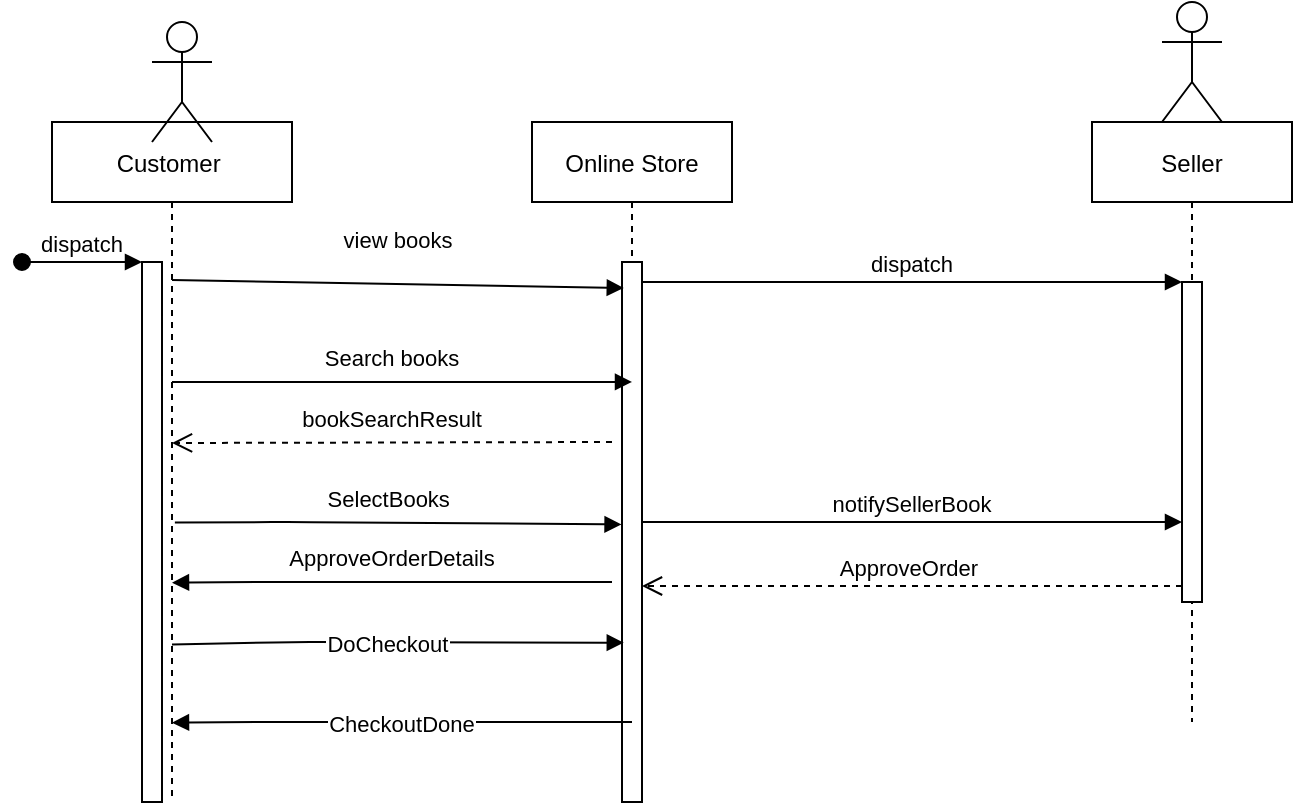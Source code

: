 <mxfile version="13.9.8" type="github">
  <diagram id="kgpKYQtTHZ0yAKxKKP6v" name="Page-1">
    <mxGraphModel dx="1019" dy="519" grid="1" gridSize="10" guides="1" tooltips="1" connect="1" arrows="1" fold="1" page="1" pageScale="1" pageWidth="850" pageHeight="1100" math="0" shadow="0">
      <root>
        <mxCell id="0" />
        <mxCell id="1" parent="0" />
        <mxCell id="3nuBFxr9cyL0pnOWT2aG-1" value="Online Store" style="shape=umlLifeline;perimeter=lifelinePerimeter;container=1;collapsible=0;recursiveResize=0;rounded=0;shadow=0;strokeWidth=1;" parent="1" vertex="1">
          <mxGeometry x="370" y="120" width="100" height="340" as="geometry" />
        </mxCell>
        <mxCell id="3nuBFxr9cyL0pnOWT2aG-2" value="" style="points=[];perimeter=orthogonalPerimeter;rounded=0;shadow=0;strokeWidth=1;" parent="3nuBFxr9cyL0pnOWT2aG-1" vertex="1">
          <mxGeometry x="45" y="70" width="10" height="270" as="geometry" />
        </mxCell>
        <mxCell id="3nuBFxr9cyL0pnOWT2aG-5" value="Seller" style="shape=umlLifeline;perimeter=lifelinePerimeter;container=1;collapsible=0;recursiveResize=0;rounded=0;shadow=0;strokeWidth=1;" parent="1" vertex="1">
          <mxGeometry x="650" y="120" width="100" height="300" as="geometry" />
        </mxCell>
        <mxCell id="3nuBFxr9cyL0pnOWT2aG-6" value="" style="points=[];perimeter=orthogonalPerimeter;rounded=0;shadow=0;strokeWidth=1;" parent="3nuBFxr9cyL0pnOWT2aG-5" vertex="1">
          <mxGeometry x="45" y="80" width="10" height="160" as="geometry" />
        </mxCell>
        <mxCell id="3nuBFxr9cyL0pnOWT2aG-7" value="ApproveOrder " style="verticalAlign=bottom;endArrow=open;dashed=1;endSize=8;exitX=0;exitY=0.95;shadow=0;strokeWidth=1;" parent="1" source="3nuBFxr9cyL0pnOWT2aG-6" target="3nuBFxr9cyL0pnOWT2aG-2" edge="1">
          <mxGeometry relative="1" as="geometry">
            <mxPoint x="275" y="236" as="targetPoint" />
            <mxPoint as="offset" />
          </mxGeometry>
        </mxCell>
        <mxCell id="3nuBFxr9cyL0pnOWT2aG-8" value="dispatch" style="verticalAlign=bottom;endArrow=block;entryX=0;entryY=0;shadow=0;strokeWidth=1;" parent="1" source="3nuBFxr9cyL0pnOWT2aG-2" target="3nuBFxr9cyL0pnOWT2aG-6" edge="1">
          <mxGeometry relative="1" as="geometry">
            <mxPoint x="275" y="160" as="sourcePoint" />
          </mxGeometry>
        </mxCell>
        <mxCell id="UvYUaf2h68Jgs4LCEIXj-1" value="Customer " style="shape=umlLifeline;perimeter=lifelinePerimeter;container=1;collapsible=0;recursiveResize=0;rounded=0;shadow=0;strokeWidth=1;" vertex="1" parent="1">
          <mxGeometry x="130" y="120" width="120" height="340" as="geometry" />
        </mxCell>
        <mxCell id="UvYUaf2h68Jgs4LCEIXj-2" value="" style="points=[];perimeter=orthogonalPerimeter;rounded=0;shadow=0;strokeWidth=1;" vertex="1" parent="UvYUaf2h68Jgs4LCEIXj-1">
          <mxGeometry x="45" y="70" width="10" height="270" as="geometry" />
        </mxCell>
        <mxCell id="UvYUaf2h68Jgs4LCEIXj-3" value="dispatch" style="verticalAlign=bottom;startArrow=oval;endArrow=block;startSize=8;shadow=0;strokeWidth=1;" edge="1" parent="UvYUaf2h68Jgs4LCEIXj-1" target="UvYUaf2h68Jgs4LCEIXj-2">
          <mxGeometry relative="1" as="geometry">
            <mxPoint x="-15" y="70" as="sourcePoint" />
          </mxGeometry>
        </mxCell>
        <mxCell id="UvYUaf2h68Jgs4LCEIXj-5" value="" style="shape=umlActor;verticalLabelPosition=bottom;verticalAlign=top;html=1;outlineConnect=0;" vertex="1" parent="1">
          <mxGeometry x="685" y="60" width="30" height="60" as="geometry" />
        </mxCell>
        <mxCell id="UvYUaf2h68Jgs4LCEIXj-8" value="" style="shape=umlActor;verticalLabelPosition=bottom;verticalAlign=top;html=1;outlineConnect=0;" vertex="1" parent="1">
          <mxGeometry x="180" y="70" width="30" height="60" as="geometry" />
        </mxCell>
        <mxCell id="UvYUaf2h68Jgs4LCEIXj-9" value="view books&#xa;" style="verticalAlign=bottom;endArrow=block;shadow=0;strokeWidth=1;entryX=0.09;entryY=0.048;entryDx=0;entryDy=0;entryPerimeter=0;" edge="1" parent="1" target="3nuBFxr9cyL0pnOWT2aG-2">
          <mxGeometry relative="1" as="geometry">
            <mxPoint x="190" y="199" as="sourcePoint" />
            <mxPoint x="410" y="200" as="targetPoint" />
          </mxGeometry>
        </mxCell>
        <mxCell id="UvYUaf2h68Jgs4LCEIXj-10" value="Search books&#xa;" style="verticalAlign=bottom;endArrow=block;shadow=0;strokeWidth=1;entryX=0.5;entryY=0.222;entryDx=0;entryDy=0;entryPerimeter=0;" edge="1" parent="1" source="UvYUaf2h68Jgs4LCEIXj-1" target="3nuBFxr9cyL0pnOWT2aG-2">
          <mxGeometry x="-0.043" y="-10" relative="1" as="geometry">
            <mxPoint x="190" y="230" as="sourcePoint" />
            <mxPoint x="410" y="250" as="targetPoint" />
            <Array as="points">
              <mxPoint x="370" y="250" />
            </Array>
            <mxPoint as="offset" />
          </mxGeometry>
        </mxCell>
        <mxCell id="UvYUaf2h68Jgs4LCEIXj-11" value="SelectBooks&#xa;" style="verticalAlign=bottom;endArrow=block;shadow=0;strokeWidth=1;exitX=0.512;exitY=0.589;exitDx=0;exitDy=0;exitPerimeter=0;entryX=-0.022;entryY=0.486;entryDx=0;entryDy=0;entryPerimeter=0;" edge="1" parent="1" source="UvYUaf2h68Jgs4LCEIXj-1" target="3nuBFxr9cyL0pnOWT2aG-2">
          <mxGeometry x="-0.043" y="-10" relative="1" as="geometry">
            <mxPoint x="190" y="260.0" as="sourcePoint" />
            <mxPoint x="410" y="320" as="targetPoint" />
            <mxPoint as="offset" />
            <Array as="points">
              <mxPoint x="250" y="320" />
            </Array>
          </mxGeometry>
        </mxCell>
        <mxCell id="UvYUaf2h68Jgs4LCEIXj-12" value="bookSearchResult&#xa;" style="verticalAlign=bottom;endArrow=open;dashed=1;endSize=8;shadow=0;strokeWidth=1;" edge="1" parent="1">
          <mxGeometry x="0.0" y="10" relative="1" as="geometry">
            <mxPoint x="190" y="280.5" as="targetPoint" />
            <mxPoint x="410" y="280" as="sourcePoint" />
            <mxPoint as="offset" />
          </mxGeometry>
        </mxCell>
        <mxCell id="UvYUaf2h68Jgs4LCEIXj-13" value="notifySellerBook" style="verticalAlign=bottom;endArrow=block;entryX=0;entryY=0;shadow=0;strokeWidth=1;" edge="1" parent="1">
          <mxGeometry relative="1" as="geometry">
            <mxPoint x="425" y="320.0" as="sourcePoint" />
            <mxPoint x="695" y="320.0" as="targetPoint" />
          </mxGeometry>
        </mxCell>
        <mxCell id="UvYUaf2h68Jgs4LCEIXj-14" value="ApproveOrderDetails&#xa;" style="verticalAlign=bottom;endArrow=block;entryX=1.09;entryY=0.528;shadow=0;strokeWidth=1;entryDx=0;entryDy=0;entryPerimeter=0;" edge="1" parent="1">
          <mxGeometry y="10" relative="1" as="geometry">
            <mxPoint x="410" y="350" as="sourcePoint" />
            <mxPoint x="190.0" y="350.32" as="targetPoint" />
            <Array as="points">
              <mxPoint x="224.1" y="350" />
            </Array>
            <mxPoint as="offset" />
          </mxGeometry>
        </mxCell>
        <mxCell id="UvYUaf2h68Jgs4LCEIXj-15" value="DoCheckout" style="verticalAlign=bottom;endArrow=block;shadow=0;strokeWidth=1;exitX=0.494;exitY=0.694;exitDx=0;exitDy=0;exitPerimeter=0;entryX=0.09;entryY=0.705;entryDx=0;entryDy=0;entryPerimeter=0;" edge="1" parent="1" target="3nuBFxr9cyL0pnOWT2aG-2">
          <mxGeometry x="-0.043" y="-10" relative="1" as="geometry">
            <mxPoint x="190.0" y="381.26" as="sourcePoint" />
            <mxPoint x="410" y="380" as="targetPoint" />
            <mxPoint as="offset" />
            <Array as="points">
              <mxPoint x="250.72" y="380" />
            </Array>
          </mxGeometry>
        </mxCell>
        <mxCell id="UvYUaf2h68Jgs4LCEIXj-16" value="CheckoutDone" style="verticalAlign=bottom;endArrow=block;entryX=1.09;entryY=0.528;shadow=0;strokeWidth=1;entryDx=0;entryDy=0;entryPerimeter=0;" edge="1" parent="1">
          <mxGeometry y="10" relative="1" as="geometry">
            <mxPoint x="420" y="420" as="sourcePoint" />
            <mxPoint x="190" y="420.32" as="targetPoint" />
            <Array as="points">
              <mxPoint x="224.1" y="420" />
            </Array>
            <mxPoint as="offset" />
          </mxGeometry>
        </mxCell>
      </root>
    </mxGraphModel>
  </diagram>
</mxfile>
